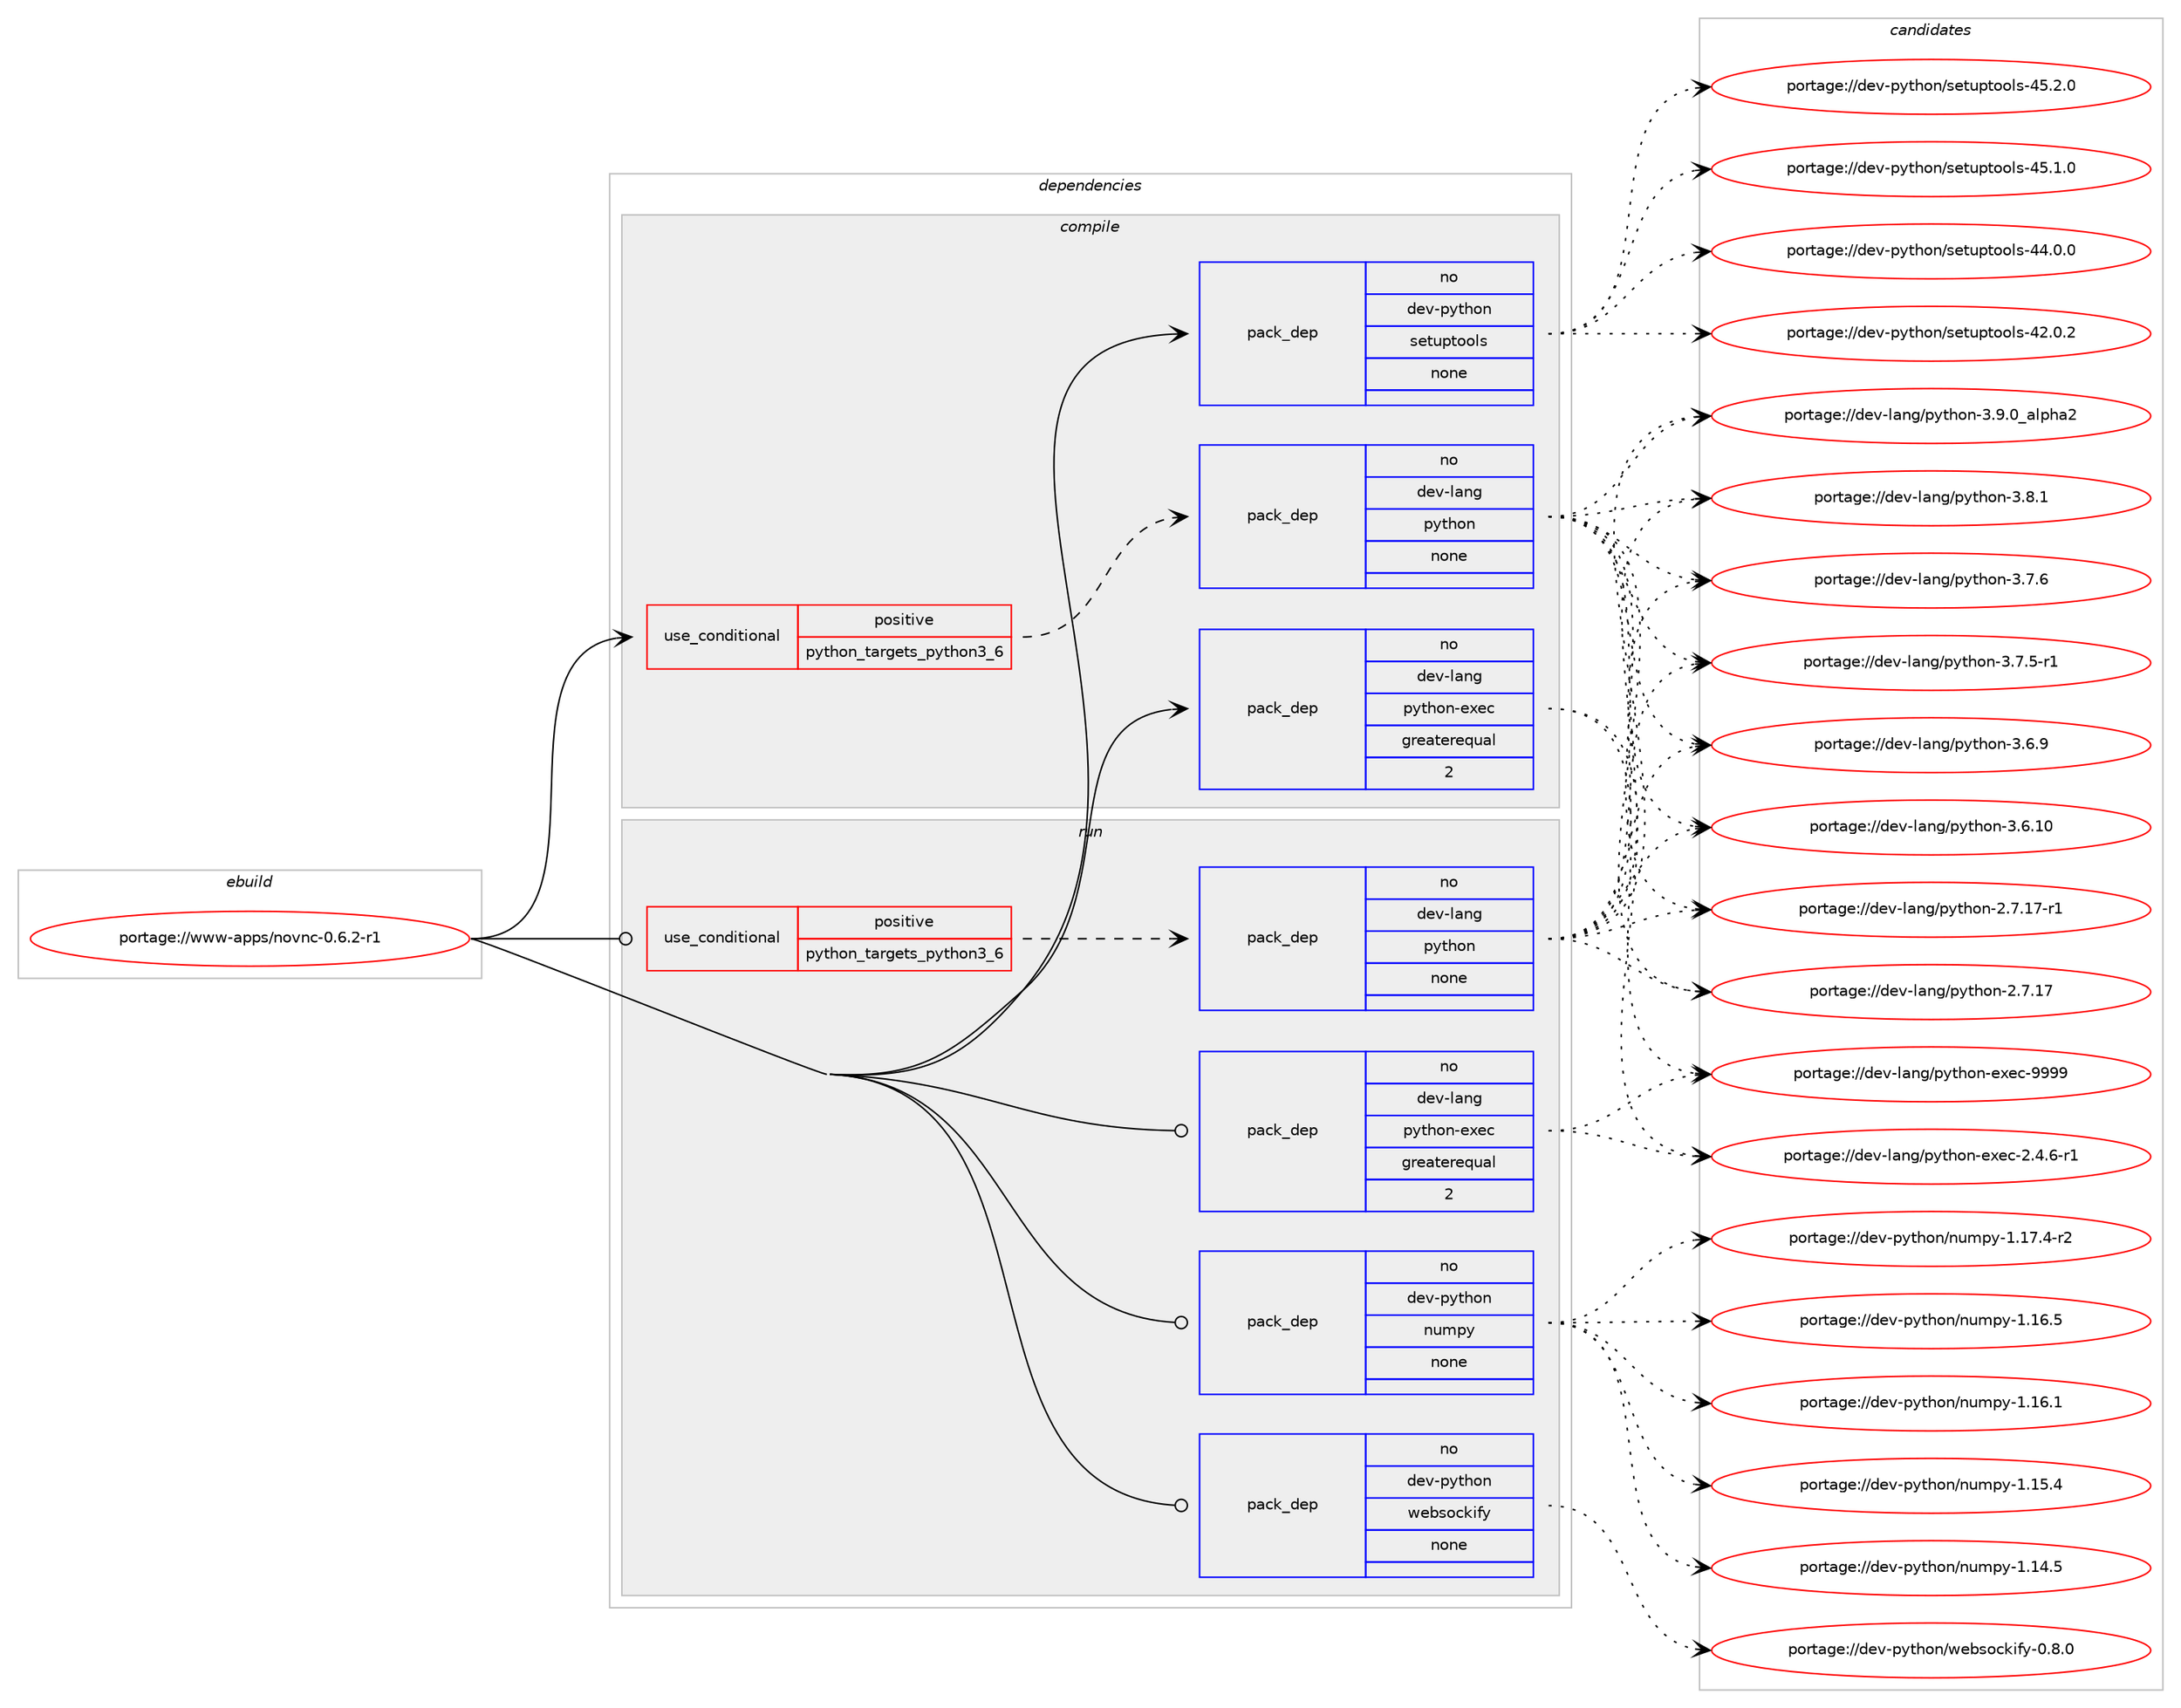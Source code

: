 digraph prolog {

# *************
# Graph options
# *************

newrank=true;
concentrate=true;
compound=true;
graph [rankdir=LR,fontname=Helvetica,fontsize=10,ranksep=1.5];#, ranksep=2.5, nodesep=0.2];
edge  [arrowhead=vee];
node  [fontname=Helvetica,fontsize=10];

# **********
# The ebuild
# **********

subgraph cluster_leftcol {
color=gray;
rank=same;
label=<<i>ebuild</i>>;
id [label="portage://www-apps/novnc-0.6.2-r1", color=red, width=4, href="../www-apps/novnc-0.6.2-r1.svg"];
}

# ****************
# The dependencies
# ****************

subgraph cluster_midcol {
color=gray;
label=<<i>dependencies</i>>;
subgraph cluster_compile {
fillcolor="#eeeeee";
style=filled;
label=<<i>compile</i>>;
subgraph cond5960 {
dependency32922 [label=<<TABLE BORDER="0" CELLBORDER="1" CELLSPACING="0" CELLPADDING="4"><TR><TD ROWSPAN="3" CELLPADDING="10">use_conditional</TD></TR><TR><TD>positive</TD></TR><TR><TD>python_targets_python3_6</TD></TR></TABLE>>, shape=none, color=red];
subgraph pack26351 {
dependency32923 [label=<<TABLE BORDER="0" CELLBORDER="1" CELLSPACING="0" CELLPADDING="4" WIDTH="220"><TR><TD ROWSPAN="6" CELLPADDING="30">pack_dep</TD></TR><TR><TD WIDTH="110">no</TD></TR><TR><TD>dev-lang</TD></TR><TR><TD>python</TD></TR><TR><TD>none</TD></TR><TR><TD></TD></TR></TABLE>>, shape=none, color=blue];
}
dependency32922:e -> dependency32923:w [weight=20,style="dashed",arrowhead="vee"];
}
id:e -> dependency32922:w [weight=20,style="solid",arrowhead="vee"];
subgraph pack26352 {
dependency32924 [label=<<TABLE BORDER="0" CELLBORDER="1" CELLSPACING="0" CELLPADDING="4" WIDTH="220"><TR><TD ROWSPAN="6" CELLPADDING="30">pack_dep</TD></TR><TR><TD WIDTH="110">no</TD></TR><TR><TD>dev-lang</TD></TR><TR><TD>python-exec</TD></TR><TR><TD>greaterequal</TD></TR><TR><TD>2</TD></TR></TABLE>>, shape=none, color=blue];
}
id:e -> dependency32924:w [weight=20,style="solid",arrowhead="vee"];
subgraph pack26353 {
dependency32925 [label=<<TABLE BORDER="0" CELLBORDER="1" CELLSPACING="0" CELLPADDING="4" WIDTH="220"><TR><TD ROWSPAN="6" CELLPADDING="30">pack_dep</TD></TR><TR><TD WIDTH="110">no</TD></TR><TR><TD>dev-python</TD></TR><TR><TD>setuptools</TD></TR><TR><TD>none</TD></TR><TR><TD></TD></TR></TABLE>>, shape=none, color=blue];
}
id:e -> dependency32925:w [weight=20,style="solid",arrowhead="vee"];
}
subgraph cluster_compileandrun {
fillcolor="#eeeeee";
style=filled;
label=<<i>compile and run</i>>;
}
subgraph cluster_run {
fillcolor="#eeeeee";
style=filled;
label=<<i>run</i>>;
subgraph cond5961 {
dependency32926 [label=<<TABLE BORDER="0" CELLBORDER="1" CELLSPACING="0" CELLPADDING="4"><TR><TD ROWSPAN="3" CELLPADDING="10">use_conditional</TD></TR><TR><TD>positive</TD></TR><TR><TD>python_targets_python3_6</TD></TR></TABLE>>, shape=none, color=red];
subgraph pack26354 {
dependency32927 [label=<<TABLE BORDER="0" CELLBORDER="1" CELLSPACING="0" CELLPADDING="4" WIDTH="220"><TR><TD ROWSPAN="6" CELLPADDING="30">pack_dep</TD></TR><TR><TD WIDTH="110">no</TD></TR><TR><TD>dev-lang</TD></TR><TR><TD>python</TD></TR><TR><TD>none</TD></TR><TR><TD></TD></TR></TABLE>>, shape=none, color=blue];
}
dependency32926:e -> dependency32927:w [weight=20,style="dashed",arrowhead="vee"];
}
id:e -> dependency32926:w [weight=20,style="solid",arrowhead="odot"];
subgraph pack26355 {
dependency32928 [label=<<TABLE BORDER="0" CELLBORDER="1" CELLSPACING="0" CELLPADDING="4" WIDTH="220"><TR><TD ROWSPAN="6" CELLPADDING="30">pack_dep</TD></TR><TR><TD WIDTH="110">no</TD></TR><TR><TD>dev-lang</TD></TR><TR><TD>python-exec</TD></TR><TR><TD>greaterequal</TD></TR><TR><TD>2</TD></TR></TABLE>>, shape=none, color=blue];
}
id:e -> dependency32928:w [weight=20,style="solid",arrowhead="odot"];
subgraph pack26356 {
dependency32929 [label=<<TABLE BORDER="0" CELLBORDER="1" CELLSPACING="0" CELLPADDING="4" WIDTH="220"><TR><TD ROWSPAN="6" CELLPADDING="30">pack_dep</TD></TR><TR><TD WIDTH="110">no</TD></TR><TR><TD>dev-python</TD></TR><TR><TD>numpy</TD></TR><TR><TD>none</TD></TR><TR><TD></TD></TR></TABLE>>, shape=none, color=blue];
}
id:e -> dependency32929:w [weight=20,style="solid",arrowhead="odot"];
subgraph pack26357 {
dependency32930 [label=<<TABLE BORDER="0" CELLBORDER="1" CELLSPACING="0" CELLPADDING="4" WIDTH="220"><TR><TD ROWSPAN="6" CELLPADDING="30">pack_dep</TD></TR><TR><TD WIDTH="110">no</TD></TR><TR><TD>dev-python</TD></TR><TR><TD>websockify</TD></TR><TR><TD>none</TD></TR><TR><TD></TD></TR></TABLE>>, shape=none, color=blue];
}
id:e -> dependency32930:w [weight=20,style="solid",arrowhead="odot"];
}
}

# **************
# The candidates
# **************

subgraph cluster_choices {
rank=same;
color=gray;
label=<<i>candidates</i>>;

subgraph choice26351 {
color=black;
nodesep=1;
choice10010111845108971101034711212111610411111045514657464895971081121049750 [label="portage://dev-lang/python-3.9.0_alpha2", color=red, width=4,href="../dev-lang/python-3.9.0_alpha2.svg"];
choice100101118451089711010347112121116104111110455146564649 [label="portage://dev-lang/python-3.8.1", color=red, width=4,href="../dev-lang/python-3.8.1.svg"];
choice100101118451089711010347112121116104111110455146554654 [label="portage://dev-lang/python-3.7.6", color=red, width=4,href="../dev-lang/python-3.7.6.svg"];
choice1001011184510897110103471121211161041111104551465546534511449 [label="portage://dev-lang/python-3.7.5-r1", color=red, width=4,href="../dev-lang/python-3.7.5-r1.svg"];
choice100101118451089711010347112121116104111110455146544657 [label="portage://dev-lang/python-3.6.9", color=red, width=4,href="../dev-lang/python-3.6.9.svg"];
choice10010111845108971101034711212111610411111045514654464948 [label="portage://dev-lang/python-3.6.10", color=red, width=4,href="../dev-lang/python-3.6.10.svg"];
choice100101118451089711010347112121116104111110455046554649554511449 [label="portage://dev-lang/python-2.7.17-r1", color=red, width=4,href="../dev-lang/python-2.7.17-r1.svg"];
choice10010111845108971101034711212111610411111045504655464955 [label="portage://dev-lang/python-2.7.17", color=red, width=4,href="../dev-lang/python-2.7.17.svg"];
dependency32923:e -> choice10010111845108971101034711212111610411111045514657464895971081121049750:w [style=dotted,weight="100"];
dependency32923:e -> choice100101118451089711010347112121116104111110455146564649:w [style=dotted,weight="100"];
dependency32923:e -> choice100101118451089711010347112121116104111110455146554654:w [style=dotted,weight="100"];
dependency32923:e -> choice1001011184510897110103471121211161041111104551465546534511449:w [style=dotted,weight="100"];
dependency32923:e -> choice100101118451089711010347112121116104111110455146544657:w [style=dotted,weight="100"];
dependency32923:e -> choice10010111845108971101034711212111610411111045514654464948:w [style=dotted,weight="100"];
dependency32923:e -> choice100101118451089711010347112121116104111110455046554649554511449:w [style=dotted,weight="100"];
dependency32923:e -> choice10010111845108971101034711212111610411111045504655464955:w [style=dotted,weight="100"];
}
subgraph choice26352 {
color=black;
nodesep=1;
choice10010111845108971101034711212111610411111045101120101994557575757 [label="portage://dev-lang/python-exec-9999", color=red, width=4,href="../dev-lang/python-exec-9999.svg"];
choice10010111845108971101034711212111610411111045101120101994550465246544511449 [label="portage://dev-lang/python-exec-2.4.6-r1", color=red, width=4,href="../dev-lang/python-exec-2.4.6-r1.svg"];
dependency32924:e -> choice10010111845108971101034711212111610411111045101120101994557575757:w [style=dotted,weight="100"];
dependency32924:e -> choice10010111845108971101034711212111610411111045101120101994550465246544511449:w [style=dotted,weight="100"];
}
subgraph choice26353 {
color=black;
nodesep=1;
choice100101118451121211161041111104711510111611711211611111110811545525346504648 [label="portage://dev-python/setuptools-45.2.0", color=red, width=4,href="../dev-python/setuptools-45.2.0.svg"];
choice100101118451121211161041111104711510111611711211611111110811545525346494648 [label="portage://dev-python/setuptools-45.1.0", color=red, width=4,href="../dev-python/setuptools-45.1.0.svg"];
choice100101118451121211161041111104711510111611711211611111110811545525246484648 [label="portage://dev-python/setuptools-44.0.0", color=red, width=4,href="../dev-python/setuptools-44.0.0.svg"];
choice100101118451121211161041111104711510111611711211611111110811545525046484650 [label="portage://dev-python/setuptools-42.0.2", color=red, width=4,href="../dev-python/setuptools-42.0.2.svg"];
dependency32925:e -> choice100101118451121211161041111104711510111611711211611111110811545525346504648:w [style=dotted,weight="100"];
dependency32925:e -> choice100101118451121211161041111104711510111611711211611111110811545525346494648:w [style=dotted,weight="100"];
dependency32925:e -> choice100101118451121211161041111104711510111611711211611111110811545525246484648:w [style=dotted,weight="100"];
dependency32925:e -> choice100101118451121211161041111104711510111611711211611111110811545525046484650:w [style=dotted,weight="100"];
}
subgraph choice26354 {
color=black;
nodesep=1;
choice10010111845108971101034711212111610411111045514657464895971081121049750 [label="portage://dev-lang/python-3.9.0_alpha2", color=red, width=4,href="../dev-lang/python-3.9.0_alpha2.svg"];
choice100101118451089711010347112121116104111110455146564649 [label="portage://dev-lang/python-3.8.1", color=red, width=4,href="../dev-lang/python-3.8.1.svg"];
choice100101118451089711010347112121116104111110455146554654 [label="portage://dev-lang/python-3.7.6", color=red, width=4,href="../dev-lang/python-3.7.6.svg"];
choice1001011184510897110103471121211161041111104551465546534511449 [label="portage://dev-lang/python-3.7.5-r1", color=red, width=4,href="../dev-lang/python-3.7.5-r1.svg"];
choice100101118451089711010347112121116104111110455146544657 [label="portage://dev-lang/python-3.6.9", color=red, width=4,href="../dev-lang/python-3.6.9.svg"];
choice10010111845108971101034711212111610411111045514654464948 [label="portage://dev-lang/python-3.6.10", color=red, width=4,href="../dev-lang/python-3.6.10.svg"];
choice100101118451089711010347112121116104111110455046554649554511449 [label="portage://dev-lang/python-2.7.17-r1", color=red, width=4,href="../dev-lang/python-2.7.17-r1.svg"];
choice10010111845108971101034711212111610411111045504655464955 [label="portage://dev-lang/python-2.7.17", color=red, width=4,href="../dev-lang/python-2.7.17.svg"];
dependency32927:e -> choice10010111845108971101034711212111610411111045514657464895971081121049750:w [style=dotted,weight="100"];
dependency32927:e -> choice100101118451089711010347112121116104111110455146564649:w [style=dotted,weight="100"];
dependency32927:e -> choice100101118451089711010347112121116104111110455146554654:w [style=dotted,weight="100"];
dependency32927:e -> choice1001011184510897110103471121211161041111104551465546534511449:w [style=dotted,weight="100"];
dependency32927:e -> choice100101118451089711010347112121116104111110455146544657:w [style=dotted,weight="100"];
dependency32927:e -> choice10010111845108971101034711212111610411111045514654464948:w [style=dotted,weight="100"];
dependency32927:e -> choice100101118451089711010347112121116104111110455046554649554511449:w [style=dotted,weight="100"];
dependency32927:e -> choice10010111845108971101034711212111610411111045504655464955:w [style=dotted,weight="100"];
}
subgraph choice26355 {
color=black;
nodesep=1;
choice10010111845108971101034711212111610411111045101120101994557575757 [label="portage://dev-lang/python-exec-9999", color=red, width=4,href="../dev-lang/python-exec-9999.svg"];
choice10010111845108971101034711212111610411111045101120101994550465246544511449 [label="portage://dev-lang/python-exec-2.4.6-r1", color=red, width=4,href="../dev-lang/python-exec-2.4.6-r1.svg"];
dependency32928:e -> choice10010111845108971101034711212111610411111045101120101994557575757:w [style=dotted,weight="100"];
dependency32928:e -> choice10010111845108971101034711212111610411111045101120101994550465246544511449:w [style=dotted,weight="100"];
}
subgraph choice26356 {
color=black;
nodesep=1;
choice1001011184511212111610411111047110117109112121454946495546524511450 [label="portage://dev-python/numpy-1.17.4-r2", color=red, width=4,href="../dev-python/numpy-1.17.4-r2.svg"];
choice100101118451121211161041111104711011710911212145494649544653 [label="portage://dev-python/numpy-1.16.5", color=red, width=4,href="../dev-python/numpy-1.16.5.svg"];
choice100101118451121211161041111104711011710911212145494649544649 [label="portage://dev-python/numpy-1.16.1", color=red, width=4,href="../dev-python/numpy-1.16.1.svg"];
choice100101118451121211161041111104711011710911212145494649534652 [label="portage://dev-python/numpy-1.15.4", color=red, width=4,href="../dev-python/numpy-1.15.4.svg"];
choice100101118451121211161041111104711011710911212145494649524653 [label="portage://dev-python/numpy-1.14.5", color=red, width=4,href="../dev-python/numpy-1.14.5.svg"];
dependency32929:e -> choice1001011184511212111610411111047110117109112121454946495546524511450:w [style=dotted,weight="100"];
dependency32929:e -> choice100101118451121211161041111104711011710911212145494649544653:w [style=dotted,weight="100"];
dependency32929:e -> choice100101118451121211161041111104711011710911212145494649544649:w [style=dotted,weight="100"];
dependency32929:e -> choice100101118451121211161041111104711011710911212145494649534652:w [style=dotted,weight="100"];
dependency32929:e -> choice100101118451121211161041111104711011710911212145494649524653:w [style=dotted,weight="100"];
}
subgraph choice26357 {
color=black;
nodesep=1;
choice10010111845112121116104111110471191019811511199107105102121454846564648 [label="portage://dev-python/websockify-0.8.0", color=red, width=4,href="../dev-python/websockify-0.8.0.svg"];
dependency32930:e -> choice10010111845112121116104111110471191019811511199107105102121454846564648:w [style=dotted,weight="100"];
}
}

}
